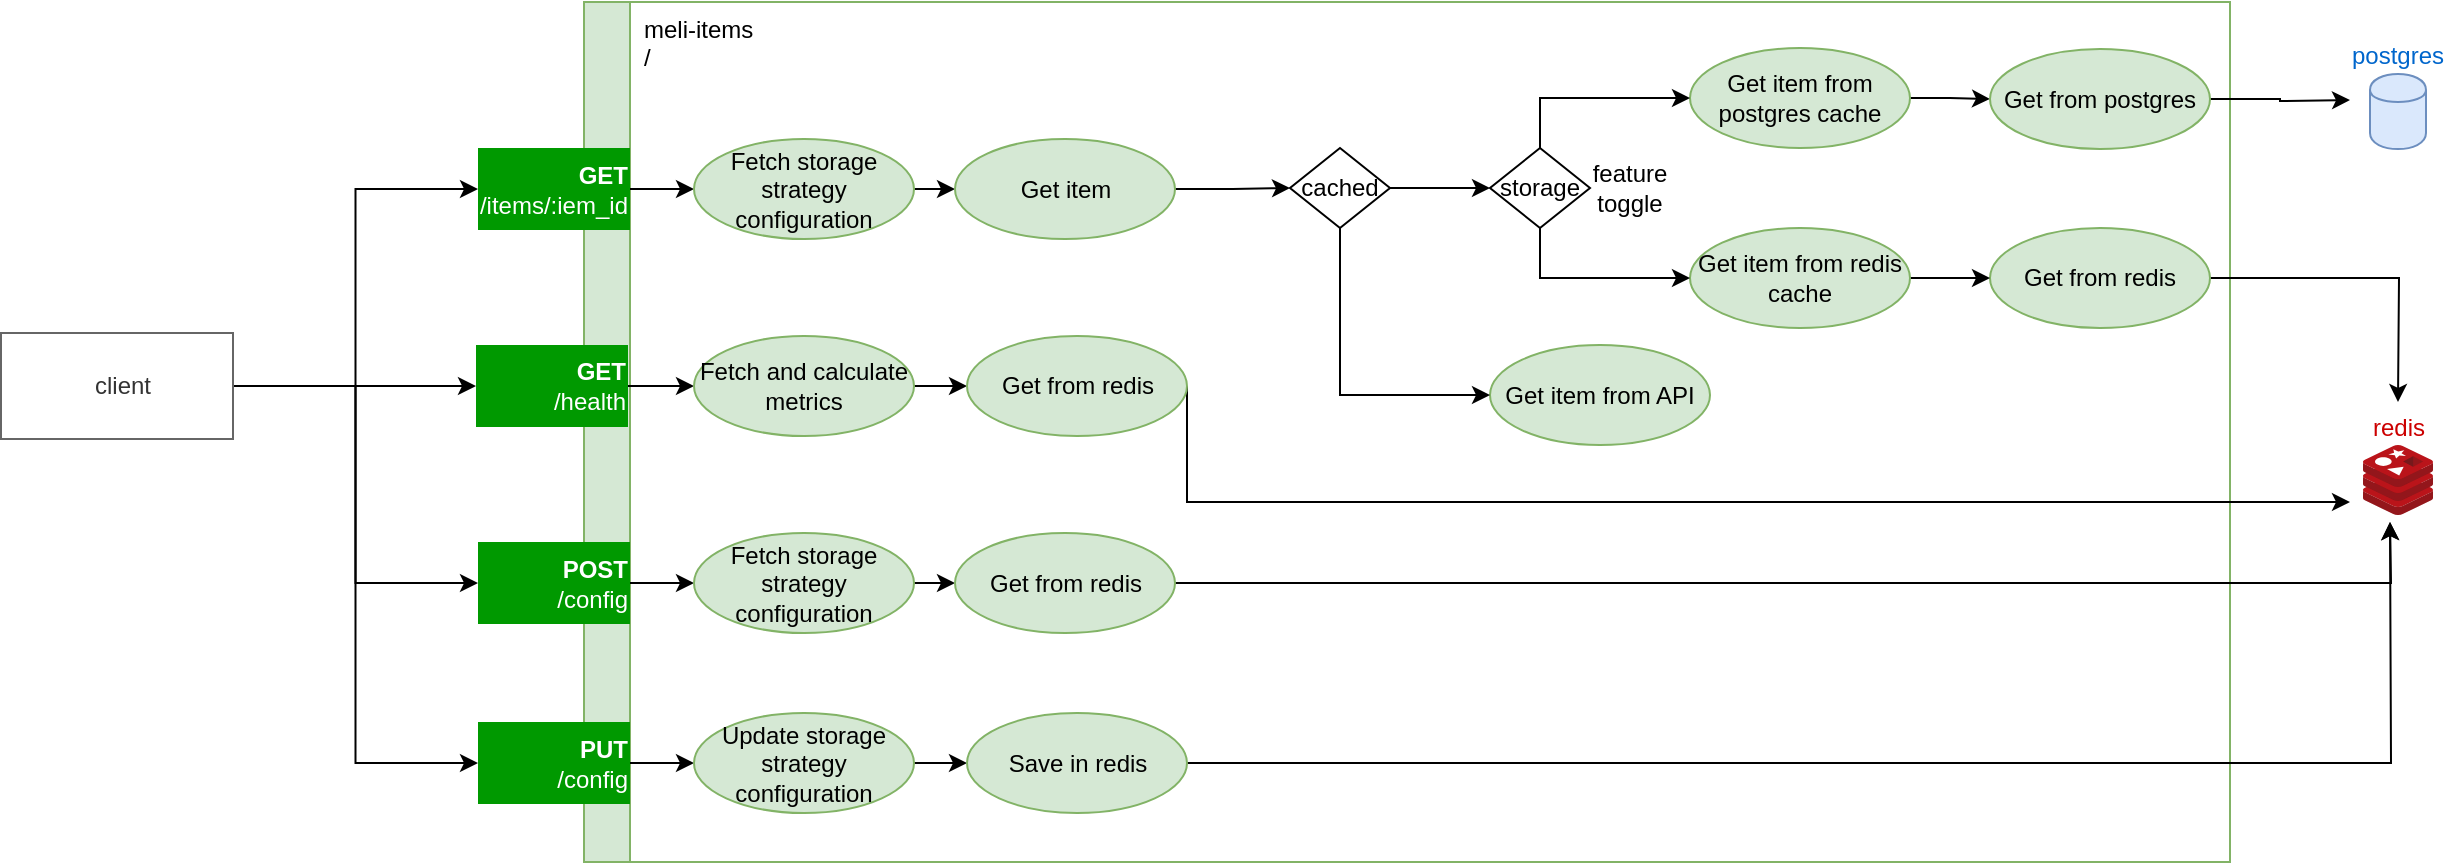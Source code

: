 <mxfile version="13.5.8" pages="5"><diagram id="menCyK2aIDxPEoN0uBXE" name="architecture"><mxGraphModel dx="3080" dy="1949" grid="1" gridSize="10" guides="1" tooltips="1" connect="1" arrows="1" fold="1" page="1" pageScale="1" pageWidth="827" pageHeight="1169" math="0" shadow="0"><root><mxCell id="LuPhr2oMS36Bf7UQLtTi-0"/><mxCell id="LuPhr2oMS36Bf7UQLtTi-1" parent="LuPhr2oMS36Bf7UQLtTi-0"/><mxCell id="oFx9aDzTA9yVQzULHExw-0" value="redis" style="aspect=fixed;html=1;perimeter=none;align=center;shadow=0;dashed=0;image;fontSize=12;image=img/lib/mscae/Cache_Redis_Product.svg;fontColor=#CC0000;labelBackgroundColor=none;labelPosition=center;verticalLabelPosition=top;verticalAlign=bottom;" parent="LuPhr2oMS36Bf7UQLtTi-1" vertex="1"><mxGeometry x="156.5" y="-398.5" width="35" height="35" as="geometry"/></mxCell><mxCell id="RP6HELjegK8Ulq_eV5a9-0" value="postgres" style="shape=cylinder;whiteSpace=wrap;html=1;boundedLbl=1;strokeColor=#6c8ebf;fillColor=#dae8fc;fontSize=12;fontColor=#0066CC;align=center;verticalAlign=bottom;labelPosition=center;verticalLabelPosition=top;" parent="LuPhr2oMS36Bf7UQLtTi-1" vertex="1"><mxGeometry x="160" y="-584" width="28" height="37.535" as="geometry"/></mxCell><mxCell id="5m0nBZsvWvxv9JM1UtYf-1" style="edgeStyle=orthogonalEdgeStyle;rounded=0;orthogonalLoop=1;jettySize=auto;html=1;exitX=1;exitY=0.5;exitDx=0;exitDy=0;entryX=0;entryY=0.5;entryDx=0;entryDy=0;" parent="LuPhr2oMS36Bf7UQLtTi-1" source="d3hFpBlRGuwIPKVuztEs-3" target="d3hFpBlRGuwIPKVuztEs-9" edge="1"><mxGeometry relative="1" as="geometry"/></mxCell><mxCell id="5m0nBZsvWvxv9JM1UtYf-2" style="edgeStyle=orthogonalEdgeStyle;rounded=0;orthogonalLoop=1;jettySize=auto;html=1;exitX=1;exitY=0.5;exitDx=0;exitDy=0;entryX=0;entryY=0.5;entryDx=0;entryDy=0;" parent="LuPhr2oMS36Bf7UQLtTi-1" source="d3hFpBlRGuwIPKVuztEs-3" target="d3hFpBlRGuwIPKVuztEs-11" edge="1"><mxGeometry relative="1" as="geometry"/></mxCell><mxCell id="5m0nBZsvWvxv9JM1UtYf-3" style="edgeStyle=orthogonalEdgeStyle;rounded=0;orthogonalLoop=1;jettySize=auto;html=1;exitX=1;exitY=0.5;exitDx=0;exitDy=0;entryX=0;entryY=0.5;entryDx=0;entryDy=0;" parent="LuPhr2oMS36Bf7UQLtTi-1" source="d3hFpBlRGuwIPKVuztEs-3" target="d3hFpBlRGuwIPKVuztEs-16" edge="1"><mxGeometry relative="1" as="geometry"/></mxCell><mxCell id="5m0nBZsvWvxv9JM1UtYf-4" style="edgeStyle=orthogonalEdgeStyle;rounded=0;orthogonalLoop=1;jettySize=auto;html=1;exitX=1;exitY=0.5;exitDx=0;exitDy=0;entryX=0;entryY=0.5;entryDx=0;entryDy=0;" parent="LuPhr2oMS36Bf7UQLtTi-1" source="d3hFpBlRGuwIPKVuztEs-3" target="d3hFpBlRGuwIPKVuztEs-32" edge="1"><mxGeometry relative="1" as="geometry"/></mxCell><mxCell id="d3hFpBlRGuwIPKVuztEs-3" value="client" style="rounded=0;whiteSpace=wrap;html=1;fillColor=#FFFFFF;strokeColor=#666666;verticalAlign=middle;align=center;spacingLeft=5;fontColor=#333333;" parent="LuPhr2oMS36Bf7UQLtTi-1" vertex="1"><mxGeometry x="-1024.5" y="-454.5" width="116" height="53" as="geometry"/></mxCell><mxCell id="d3hFpBlRGuwIPKVuztEs-6" value="meli-items&lt;span&gt;&lt;b&gt;&lt;br&gt;&lt;/b&gt;/&lt;/span&gt;" style="rounded=0;whiteSpace=wrap;html=1;fillColor=#FFFFFF;strokeColor=#82b366;verticalAlign=top;align=left;spacingLeft=5;" parent="LuPhr2oMS36Bf7UQLtTi-1" vertex="1"><mxGeometry x="-710" y="-620" width="800" height="430" as="geometry"/></mxCell><mxCell id="d3hFpBlRGuwIPKVuztEs-7" value="" style="rounded=0;whiteSpace=wrap;html=1;strokeColor=#82b366;fillColor=#d5e8d4;align=right;" parent="LuPhr2oMS36Bf7UQLtTi-1" vertex="1"><mxGeometry x="-733" y="-620" width="23" height="430" as="geometry"/></mxCell><mxCell id="d3hFpBlRGuwIPKVuztEs-8" style="edgeStyle=orthogonalEdgeStyle;rounded=0;orthogonalLoop=1;jettySize=auto;html=1;exitX=1;exitY=0.5;exitDx=0;exitDy=0;entryX=0;entryY=0.5;entryDx=0;entryDy=0;" parent="LuPhr2oMS36Bf7UQLtTi-1" source="d3hFpBlRGuwIPKVuztEs-9" target="d3hFpBlRGuwIPKVuztEs-21" edge="1"><mxGeometry relative="1" as="geometry"/></mxCell><mxCell id="d3hFpBlRGuwIPKVuztEs-9" value="&lt;div&gt;&lt;b&gt;GET&lt;/b&gt;&lt;/div&gt;&lt;div&gt;/items/:iem_id&lt;/div&gt;" style="rounded=0;html=1;labelBackgroundColor=none;strokeColor=none;fillColor=#009900;fontSize=12;fontColor=#FFFFFF;align=right;" parent="LuPhr2oMS36Bf7UQLtTi-1" vertex="1"><mxGeometry x="-786" y="-547" width="76" height="41" as="geometry"/></mxCell><mxCell id="d3hFpBlRGuwIPKVuztEs-10" style="edgeStyle=orthogonalEdgeStyle;rounded=0;orthogonalLoop=1;jettySize=auto;html=1;exitX=1;exitY=0.5;exitDx=0;exitDy=0;entryX=0;entryY=0.5;entryDx=0;entryDy=0;" parent="LuPhr2oMS36Bf7UQLtTi-1" source="d3hFpBlRGuwIPKVuztEs-11" target="d3hFpBlRGuwIPKVuztEs-13" edge="1"><mxGeometry relative="1" as="geometry"/></mxCell><mxCell id="d3hFpBlRGuwIPKVuztEs-11" value="&lt;div&gt;&lt;b&gt;GET&lt;/b&gt;&lt;/div&gt;&lt;div&gt;/health&lt;/div&gt;" style="rounded=0;html=1;labelBackgroundColor=none;strokeColor=none;fillColor=#009900;fontSize=12;fontColor=#FFFFFF;align=right;" parent="LuPhr2oMS36Bf7UQLtTi-1" vertex="1"><mxGeometry x="-787" y="-448.5" width="76" height="41" as="geometry"/></mxCell><mxCell id="d3hFpBlRGuwIPKVuztEs-12" style="edgeStyle=orthogonalEdgeStyle;rounded=0;orthogonalLoop=1;jettySize=auto;html=1;exitX=1;exitY=0.5;exitDx=0;exitDy=0;entryX=0;entryY=0.5;entryDx=0;entryDy=0;" parent="LuPhr2oMS36Bf7UQLtTi-1" source="d3hFpBlRGuwIPKVuztEs-13" target="d3hFpBlRGuwIPKVuztEs-14" edge="1"><mxGeometry relative="1" as="geometry"/></mxCell><mxCell id="d3hFpBlRGuwIPKVuztEs-13" value="Fetch and calculate metrics" style="ellipse;whiteSpace=wrap;html=1;fillColor=#d5e8d4;strokeColor=#82b366;" parent="LuPhr2oMS36Bf7UQLtTi-1" vertex="1"><mxGeometry x="-678" y="-453" width="110" height="50" as="geometry"/></mxCell><mxCell id="5m0nBZsvWvxv9JM1UtYf-29" style="edgeStyle=orthogonalEdgeStyle;rounded=0;orthogonalLoop=1;jettySize=auto;html=1;exitX=1;exitY=0.5;exitDx=0;exitDy=0;" parent="LuPhr2oMS36Bf7UQLtTi-1" source="d3hFpBlRGuwIPKVuztEs-14" edge="1"><mxGeometry relative="1" as="geometry"><mxPoint x="150" y="-370" as="targetPoint"/><Array as="points"><mxPoint x="-431" y="-370"/></Array></mxGeometry></mxCell><mxCell id="d3hFpBlRGuwIPKVuztEs-14" value="Get from redis" style="ellipse;whiteSpace=wrap;html=1;fillColor=#d5e8d4;strokeColor=#82b366;" parent="LuPhr2oMS36Bf7UQLtTi-1" vertex="1"><mxGeometry x="-541.5" y="-453" width="110" height="50" as="geometry"/></mxCell><mxCell id="d3hFpBlRGuwIPKVuztEs-15" style="edgeStyle=orthogonalEdgeStyle;rounded=0;orthogonalLoop=1;jettySize=auto;html=1;exitX=1;exitY=0.5;exitDx=0;exitDy=0;entryX=0;entryY=0.5;entryDx=0;entryDy=0;" parent="LuPhr2oMS36Bf7UQLtTi-1" source="d3hFpBlRGuwIPKVuztEs-16" target="d3hFpBlRGuwIPKVuztEs-18" edge="1"><mxGeometry relative="1" as="geometry"/></mxCell><mxCell id="d3hFpBlRGuwIPKVuztEs-16" value="&lt;div&gt;&lt;b&gt;POST&lt;/b&gt;&lt;/div&gt;&lt;div&gt;/config&lt;/div&gt;" style="rounded=0;html=1;labelBackgroundColor=none;strokeColor=none;fillColor=#009900;fontSize=12;fontColor=#FFFFFF;align=right;" parent="LuPhr2oMS36Bf7UQLtTi-1" vertex="1"><mxGeometry x="-786" y="-350" width="76" height="41" as="geometry"/></mxCell><mxCell id="d3hFpBlRGuwIPKVuztEs-17" style="edgeStyle=orthogonalEdgeStyle;rounded=0;orthogonalLoop=1;jettySize=auto;html=1;exitX=1;exitY=0.5;exitDx=0;exitDy=0;entryX=0;entryY=0.5;entryDx=0;entryDy=0;" parent="LuPhr2oMS36Bf7UQLtTi-1" source="d3hFpBlRGuwIPKVuztEs-18" target="d3hFpBlRGuwIPKVuztEs-19" edge="1"><mxGeometry relative="1" as="geometry"/></mxCell><mxCell id="d3hFpBlRGuwIPKVuztEs-18" value="Fetch storage strategy configuration" style="ellipse;whiteSpace=wrap;html=1;fillColor=#d5e8d4;strokeColor=#82b366;" parent="LuPhr2oMS36Bf7UQLtTi-1" vertex="1"><mxGeometry x="-678" y="-354.5" width="110" height="50" as="geometry"/></mxCell><mxCell id="5m0nBZsvWvxv9JM1UtYf-27" style="edgeStyle=orthogonalEdgeStyle;rounded=0;orthogonalLoop=1;jettySize=auto;html=1;exitX=1;exitY=0.5;exitDx=0;exitDy=0;" parent="LuPhr2oMS36Bf7UQLtTi-1" source="d3hFpBlRGuwIPKVuztEs-19" edge="1"><mxGeometry relative="1" as="geometry"><mxPoint x="170" y="-360" as="targetPoint"/></mxGeometry></mxCell><mxCell id="d3hFpBlRGuwIPKVuztEs-19" value="Get from redis" style="ellipse;whiteSpace=wrap;html=1;fillColor=#d5e8d4;strokeColor=#82b366;" parent="LuPhr2oMS36Bf7UQLtTi-1" vertex="1"><mxGeometry x="-547.5" y="-354.5" width="110" height="50" as="geometry"/></mxCell><mxCell id="d3hFpBlRGuwIPKVuztEs-20" style="edgeStyle=orthogonalEdgeStyle;rounded=0;orthogonalLoop=1;jettySize=auto;html=1;exitX=1;exitY=0.5;exitDx=0;exitDy=0;entryX=0;entryY=0.5;entryDx=0;entryDy=0;" parent="LuPhr2oMS36Bf7UQLtTi-1" source="d3hFpBlRGuwIPKVuztEs-21" target="d3hFpBlRGuwIPKVuztEs-23" edge="1"><mxGeometry relative="1" as="geometry"/></mxCell><mxCell id="d3hFpBlRGuwIPKVuztEs-21" value="Fetch storage strategy configuration" style="ellipse;whiteSpace=wrap;html=1;fillColor=#d5e8d4;strokeColor=#82b366;" parent="LuPhr2oMS36Bf7UQLtTi-1" vertex="1"><mxGeometry x="-678" y="-551.5" width="110" height="50" as="geometry"/></mxCell><mxCell id="5m0nBZsvWvxv9JM1UtYf-18" style="edgeStyle=orthogonalEdgeStyle;rounded=0;orthogonalLoop=1;jettySize=auto;html=1;exitX=1;exitY=0.5;exitDx=0;exitDy=0;entryX=0;entryY=0.5;entryDx=0;entryDy=0;" parent="LuPhr2oMS36Bf7UQLtTi-1" source="d3hFpBlRGuwIPKVuztEs-23" target="5m0nBZsvWvxv9JM1UtYf-17" edge="1"><mxGeometry relative="1" as="geometry"/></mxCell><mxCell id="d3hFpBlRGuwIPKVuztEs-23" value="Get item" style="ellipse;whiteSpace=wrap;html=1;fillColor=#d5e8d4;strokeColor=#82b366;" parent="LuPhr2oMS36Bf7UQLtTi-1" vertex="1"><mxGeometry x="-547.5" y="-551.5" width="110" height="50" as="geometry"/></mxCell><mxCell id="5m0nBZsvWvxv9JM1UtYf-25" style="edgeStyle=orthogonalEdgeStyle;rounded=0;orthogonalLoop=1;jettySize=auto;html=1;exitX=1;exitY=0.5;exitDx=0;exitDy=0;" parent="LuPhr2oMS36Bf7UQLtTi-1" source="d3hFpBlRGuwIPKVuztEs-24" edge="1"><mxGeometry relative="1" as="geometry"><mxPoint x="174" y="-420" as="targetPoint"/></mxGeometry></mxCell><mxCell id="d3hFpBlRGuwIPKVuztEs-24" value="Get from redis" style="ellipse;whiteSpace=wrap;html=1;fillColor=#d5e8d4;strokeColor=#82b366;" parent="LuPhr2oMS36Bf7UQLtTi-1" vertex="1"><mxGeometry x="-30" y="-507" width="110" height="50" as="geometry"/></mxCell><mxCell id="d3hFpBlRGuwIPKVuztEs-30" style="edgeStyle=orthogonalEdgeStyle;rounded=0;orthogonalLoop=1;jettySize=auto;html=1;exitX=1;exitY=0.5;exitDx=0;exitDy=0;entryX=0;entryY=0.5;entryDx=0;entryDy=0;" parent="LuPhr2oMS36Bf7UQLtTi-1" source="d3hFpBlRGuwIPKVuztEs-31" target="d3hFpBlRGuwIPKVuztEs-24" edge="1"><mxGeometry relative="1" as="geometry"/></mxCell><mxCell id="d3hFpBlRGuwIPKVuztEs-31" value="Get item from redis cache" style="ellipse;whiteSpace=wrap;html=1;fillColor=#d5e8d4;strokeColor=#82b366;" parent="LuPhr2oMS36Bf7UQLtTi-1" vertex="1"><mxGeometry x="-180" y="-507" width="110" height="50" as="geometry"/></mxCell><mxCell id="5m0nBZsvWvxv9JM1UtYf-8" style="edgeStyle=orthogonalEdgeStyle;rounded=0;orthogonalLoop=1;jettySize=auto;html=1;exitX=1;exitY=0.5;exitDx=0;exitDy=0;entryX=0;entryY=0.5;entryDx=0;entryDy=0;" parent="LuPhr2oMS36Bf7UQLtTi-1" source="d3hFpBlRGuwIPKVuztEs-32" target="5m0nBZsvWvxv9JM1UtYf-5" edge="1"><mxGeometry relative="1" as="geometry"/></mxCell><mxCell id="d3hFpBlRGuwIPKVuztEs-32" value="&lt;div&gt;&lt;b&gt;PUT&lt;/b&gt;&lt;/div&gt;&lt;div&gt;/config&lt;/div&gt;" style="rounded=0;html=1;labelBackgroundColor=none;strokeColor=none;fillColor=#009900;fontSize=12;fontColor=#FFFFFF;align=right;" parent="LuPhr2oMS36Bf7UQLtTi-1" vertex="1"><mxGeometry x="-786" y="-260" width="76" height="41" as="geometry"/></mxCell><mxCell id="5m0nBZsvWvxv9JM1UtYf-7" style="edgeStyle=orthogonalEdgeStyle;rounded=0;orthogonalLoop=1;jettySize=auto;html=1;exitX=1;exitY=0.5;exitDx=0;exitDy=0;entryX=0;entryY=0.5;entryDx=0;entryDy=0;" parent="LuPhr2oMS36Bf7UQLtTi-1" source="5m0nBZsvWvxv9JM1UtYf-5" target="5m0nBZsvWvxv9JM1UtYf-6" edge="1"><mxGeometry relative="1" as="geometry"/></mxCell><mxCell id="5m0nBZsvWvxv9JM1UtYf-5" value="Update storage strategy configuration" style="ellipse;whiteSpace=wrap;html=1;fillColor=#d5e8d4;strokeColor=#82b366;" parent="LuPhr2oMS36Bf7UQLtTi-1" vertex="1"><mxGeometry x="-678" y="-264.5" width="110" height="50" as="geometry"/></mxCell><mxCell id="5m0nBZsvWvxv9JM1UtYf-28" style="edgeStyle=orthogonalEdgeStyle;rounded=0;orthogonalLoop=1;jettySize=auto;html=1;exitX=1;exitY=0.5;exitDx=0;exitDy=0;" parent="LuPhr2oMS36Bf7UQLtTi-1" source="5m0nBZsvWvxv9JM1UtYf-6" edge="1"><mxGeometry relative="1" as="geometry"><mxPoint x="170" y="-360" as="targetPoint"/></mxGeometry></mxCell><mxCell id="5m0nBZsvWvxv9JM1UtYf-6" value="Save in redis" style="ellipse;whiteSpace=wrap;html=1;fillColor=#d5e8d4;strokeColor=#82b366;" parent="LuPhr2oMS36Bf7UQLtTi-1" vertex="1"><mxGeometry x="-541.5" y="-264.5" width="110" height="50" as="geometry"/></mxCell><mxCell id="5m0nBZsvWvxv9JM1UtYf-11" style="edgeStyle=orthogonalEdgeStyle;rounded=0;orthogonalLoop=1;jettySize=auto;html=1;exitX=1;exitY=0.5;exitDx=0;exitDy=0;" parent="LuPhr2oMS36Bf7UQLtTi-1" source="5m0nBZsvWvxv9JM1UtYf-9" target="5m0nBZsvWvxv9JM1UtYf-10" edge="1"><mxGeometry relative="1" as="geometry"/></mxCell><mxCell id="5m0nBZsvWvxv9JM1UtYf-9" value="Get item from postgres cache" style="ellipse;whiteSpace=wrap;html=1;fillColor=#d5e8d4;strokeColor=#82b366;" parent="LuPhr2oMS36Bf7UQLtTi-1" vertex="1"><mxGeometry x="-180" y="-597" width="110" height="50" as="geometry"/></mxCell><mxCell id="5m0nBZsvWvxv9JM1UtYf-26" style="edgeStyle=orthogonalEdgeStyle;rounded=0;orthogonalLoop=1;jettySize=auto;html=1;exitX=1;exitY=0.5;exitDx=0;exitDy=0;" parent="LuPhr2oMS36Bf7UQLtTi-1" source="5m0nBZsvWvxv9JM1UtYf-10" edge="1"><mxGeometry relative="1" as="geometry"><mxPoint x="150" y="-571" as="targetPoint"/></mxGeometry></mxCell><mxCell id="5m0nBZsvWvxv9JM1UtYf-10" value="Get from postgres" style="ellipse;whiteSpace=wrap;html=1;fillColor=#d5e8d4;strokeColor=#82b366;" parent="LuPhr2oMS36Bf7UQLtTi-1" vertex="1"><mxGeometry x="-30" y="-596.46" width="110" height="50" as="geometry"/></mxCell><mxCell id="5m0nBZsvWvxv9JM1UtYf-23" style="edgeStyle=orthogonalEdgeStyle;rounded=0;orthogonalLoop=1;jettySize=auto;html=1;exitX=0.5;exitY=0;exitDx=0;exitDy=0;entryX=0;entryY=0.5;entryDx=0;entryDy=0;" parent="LuPhr2oMS36Bf7UQLtTi-1" source="5m0nBZsvWvxv9JM1UtYf-12" target="5m0nBZsvWvxv9JM1UtYf-9" edge="1"><mxGeometry relative="1" as="geometry"/></mxCell><mxCell id="5m0nBZsvWvxv9JM1UtYf-24" style="edgeStyle=orthogonalEdgeStyle;rounded=0;orthogonalLoop=1;jettySize=auto;html=1;exitX=0.5;exitY=1;exitDx=0;exitDy=0;entryX=0;entryY=0.5;entryDx=0;entryDy=0;" parent="LuPhr2oMS36Bf7UQLtTi-1" source="5m0nBZsvWvxv9JM1UtYf-12" target="d3hFpBlRGuwIPKVuztEs-31" edge="1"><mxGeometry relative="1" as="geometry"/></mxCell><mxCell id="5m0nBZsvWvxv9JM1UtYf-12" value="storage" style="rhombus;whiteSpace=wrap;html=1;align=center;" parent="LuPhr2oMS36Bf7UQLtTi-1" vertex="1"><mxGeometry x="-280" y="-547" width="50" height="40" as="geometry"/></mxCell><mxCell id="5m0nBZsvWvxv9JM1UtYf-16" value="Get item from API" style="ellipse;whiteSpace=wrap;html=1;fillColor=#d5e8d4;strokeColor=#82b366;" parent="LuPhr2oMS36Bf7UQLtTi-1" vertex="1"><mxGeometry x="-280" y="-448.5" width="110" height="50" as="geometry"/></mxCell><mxCell id="5m0nBZsvWvxv9JM1UtYf-19" style="edgeStyle=orthogonalEdgeStyle;rounded=0;orthogonalLoop=1;jettySize=auto;html=1;exitX=1;exitY=0.5;exitDx=0;exitDy=0;entryX=0;entryY=0.5;entryDx=0;entryDy=0;" parent="LuPhr2oMS36Bf7UQLtTi-1" source="5m0nBZsvWvxv9JM1UtYf-17" target="5m0nBZsvWvxv9JM1UtYf-12" edge="1"><mxGeometry relative="1" as="geometry"/></mxCell><mxCell id="5m0nBZsvWvxv9JM1UtYf-20" style="edgeStyle=orthogonalEdgeStyle;rounded=0;orthogonalLoop=1;jettySize=auto;html=1;exitX=0.5;exitY=1;exitDx=0;exitDy=0;entryX=0;entryY=0.5;entryDx=0;entryDy=0;" parent="LuPhr2oMS36Bf7UQLtTi-1" source="5m0nBZsvWvxv9JM1UtYf-17" target="5m0nBZsvWvxv9JM1UtYf-16" edge="1"><mxGeometry relative="1" as="geometry"/></mxCell><mxCell id="5m0nBZsvWvxv9JM1UtYf-17" value="cached" style="rhombus;whiteSpace=wrap;html=1;align=center;" parent="LuPhr2oMS36Bf7UQLtTi-1" vertex="1"><mxGeometry x="-380" y="-547" width="50" height="40" as="geometry"/></mxCell><mxCell id="5m0nBZsvWvxv9JM1UtYf-30" value="feature toggle" style="text;html=1;strokeColor=none;fillColor=none;align=center;verticalAlign=middle;whiteSpace=wrap;rounded=0;" parent="LuPhr2oMS36Bf7UQLtTi-1" vertex="1"><mxGeometry x="-230" y="-537" width="40" height="20" as="geometry"/></mxCell></root></mxGraphModel></diagram><diagram id="Z4v6mMQzS4FtSjdjgXgh" name="sequence get item"><mxGraphModel dx="1426" dy="780" grid="1" gridSize="10" guides="1" tooltips="1" connect="1" arrows="1" fold="1" page="1" pageScale="1" pageWidth="827" pageHeight="1169" math="0" shadow="0"><root><mxCell id="eOUSrrQiPqq0hYsJRIIw-0"/><mxCell id="eOUSrrQiPqq0hYsJRIIw-1" parent="eOUSrrQiPqq0hYsJRIIw-0"/><mxCell id="eOUSrrQiPqq0hYsJRIIw-2" value="/items/:item_id&lt;br&gt;endpoint&lt;br&gt;GET" style="shape=umlLifeline;perimeter=lifelinePerimeter;whiteSpace=wrap;html=1;container=1;collapsible=0;recursiveResize=0;outlineConnect=0;" vertex="1" parent="eOUSrrQiPqq0hYsJRIIw-1"><mxGeometry x="120" y="90" width="100" height="610" as="geometry"/></mxCell><mxCell id="eOUSrrQiPqq0hYsJRIIw-3" value="item handle" style="shape=umlLifeline;perimeter=lifelinePerimeter;whiteSpace=wrap;html=1;container=1;collapsible=0;recursiveResize=0;outlineConnect=0;" vertex="1" parent="eOUSrrQiPqq0hYsJRIIw-1"><mxGeometry x="300" y="90" width="100" height="620" as="geometry"/></mxCell><mxCell id="eOUSrrQiPqq0hYsJRIIw-13" value="" style="html=1;points=[];perimeter=orthogonalPerimeter;" vertex="1" parent="eOUSrrQiPqq0hYsJRIIw-3"><mxGeometry x="50" y="90" width="10" height="530" as="geometry"/></mxCell><mxCell id="eOUSrrQiPqq0hYsJRIIw-6" value="item service" style="shape=umlLifeline;perimeter=lifelinePerimeter;whiteSpace=wrap;html=1;container=1;collapsible=0;recursiveResize=0;outlineConnect=0;" vertex="1" parent="eOUSrrQiPqq0hYsJRIIw-1"><mxGeometry x="480" y="90" width="100" height="620" as="geometry"/></mxCell><mxCell id="eOUSrrQiPqq0hYsJRIIw-17" value="" style="html=1;points=[];perimeter=orthogonalPerimeter;" vertex="1" parent="eOUSrrQiPqq0hYsJRIIw-6"><mxGeometry x="50" y="110" width="10" height="510" as="geometry"/></mxCell><mxCell id="eOUSrrQiPqq0hYsJRIIw-7" value="item cache" style="shape=umlLifeline;perimeter=lifelinePerimeter;whiteSpace=wrap;html=1;container=1;collapsible=0;recursiveResize=0;outlineConnect=0;" vertex="1" parent="eOUSrrQiPqq0hYsJRIIw-1"><mxGeometry x="840" y="90" width="100" height="610" as="geometry"/></mxCell><mxCell id="eOUSrrQiPqq0hYsJRIIw-29" value="" style="html=1;points=[];perimeter=orthogonalPerimeter;" vertex="1" parent="eOUSrrQiPqq0hYsJRIIw-7"><mxGeometry x="50" y="170" width="10" height="80" as="geometry"/></mxCell><mxCell id="eOUSrrQiPqq0hYsJRIIw-8" value="redis cache" style="shape=umlLifeline;perimeter=lifelinePerimeter;whiteSpace=wrap;html=1;container=1;collapsible=0;recursiveResize=0;outlineConnect=0;" vertex="1" parent="eOUSrrQiPqq0hYsJRIIw-1"><mxGeometry x="1000" y="90" width="100" height="610" as="geometry"/></mxCell><mxCell id="eOUSrrQiPqq0hYsJRIIw-33" value="" style="html=1;points=[];perimeter=orthogonalPerimeter;" vertex="1" parent="eOUSrrQiPqq0hYsJRIIw-8"><mxGeometry x="50" y="280" width="10" height="80" as="geometry"/></mxCell><mxCell id="eOUSrrQiPqq0hYsJRIIw-9" value="postgres cache" style="shape=umlLifeline;perimeter=lifelinePerimeter;whiteSpace=wrap;html=1;container=1;collapsible=0;recursiveResize=0;outlineConnect=0;" vertex="1" parent="eOUSrrQiPqq0hYsJRIIw-1"><mxGeometry x="1180" y="90" width="100" height="610" as="geometry"/></mxCell><mxCell id="eOUSrrQiPqq0hYsJRIIw-36" value="" style="html=1;points=[];perimeter=orthogonalPerimeter;" vertex="1" parent="eOUSrrQiPqq0hYsJRIIw-9"><mxGeometry x="51" y="400" width="10" height="80" as="geometry"/></mxCell><mxCell id="eOUSrrQiPqq0hYsJRIIw-10" value="API" style="shape=umlLifeline;perimeter=lifelinePerimeter;whiteSpace=wrap;html=1;container=1;collapsible=0;recursiveResize=0;outlineConnect=0;" vertex="1" parent="eOUSrrQiPqq0hYsJRIIw-1"><mxGeometry x="1360" y="90" width="100" height="610" as="geometry"/></mxCell><mxCell id="eOUSrrQiPqq0hYsJRIIw-14" value="ItemHandler.GET" style="html=1;verticalAlign=bottom;startArrow=oval;endArrow=block;startSize=8;" edge="1" target="eOUSrrQiPqq0hYsJRIIw-13" parent="eOUSrrQiPqq0hYsJRIIw-1" source="eOUSrrQiPqq0hYsJRIIw-2"><mxGeometry relative="1" as="geometry"><mxPoint x="330" y="210" as="sourcePoint"/><Array as="points"><mxPoint x="330" y="180"/></Array></mxGeometry></mxCell><mxCell id="eOUSrrQiPqq0hYsJRIIw-18" value="ItemService.FetchItemByID" style="html=1;verticalAlign=bottom;endArrow=block;entryX=0;entryY=0;" edge="1" target="eOUSrrQiPqq0hYsJRIIw-17" parent="eOUSrrQiPqq0hYsJRIIw-1"><mxGeometry relative="1" as="geometry"><mxPoint x="360" y="200" as="sourcePoint"/></mxGeometry></mxCell><mxCell id="eOUSrrQiPqq0hYsJRIIw-23" value="item cache" style="shape=umlLifeline;perimeter=lifelinePerimeter;whiteSpace=wrap;html=1;container=1;collapsible=0;recursiveResize=0;outlineConnect=0;" vertex="1" parent="eOUSrrQiPqq0hYsJRIIw-1"><mxGeometry x="670" y="90" width="100" height="610" as="geometry"/></mxCell><mxCell id="eOUSrrQiPqq0hYsJRIIw-26" value="" style="html=1;points=[];perimeter=orthogonalPerimeter;" vertex="1" parent="eOUSrrQiPqq0hYsJRIIw-1"><mxGeometry x="720" y="230" width="10" height="480" as="geometry"/></mxCell><mxCell id="eOUSrrQiPqq0hYsJRIIw-27" value="ItemCache.SetStorageStrategy" style="html=1;verticalAlign=bottom;endArrow=block;entryX=0;entryY=0;" edge="1" target="eOUSrrQiPqq0hYsJRIIw-26" parent="eOUSrrQiPqq0hYsJRIIw-1"><mxGeometry relative="1" as="geometry"><mxPoint x="543" y="230" as="sourcePoint"/></mxGeometry></mxCell><mxCell id="eOUSrrQiPqq0hYsJRIIw-30" value="ItemCache.Get" style="html=1;verticalAlign=bottom;endArrow=block;entryX=0;entryY=0;" edge="1" target="eOUSrrQiPqq0hYsJRIIw-29" parent="eOUSrrQiPqq0hYsJRIIw-1" source="eOUSrrQiPqq0hYsJRIIw-23"><mxGeometry relative="1" as="geometry"><mxPoint x="800" y="260" as="sourcePoint"/></mxGeometry></mxCell><mxCell id="eOUSrrQiPqq0hYsJRIIw-31" value="entities.Item, error" style="html=1;verticalAlign=bottom;endArrow=open;dashed=1;endSize=8;exitX=0;exitY=0.95;" edge="1" source="eOUSrrQiPqq0hYsJRIIw-29" parent="eOUSrrQiPqq0hYsJRIIw-1" target="eOUSrrQiPqq0hYsJRIIw-26"><mxGeometry relative="1" as="geometry"><mxPoint x="820" y="336" as="targetPoint"/></mxGeometry></mxCell><mxCell id="eOUSrrQiPqq0hYsJRIIw-34" value="ItemRedisCache.Get" style="html=1;verticalAlign=bottom;endArrow=block;entryX=0;entryY=0;" edge="1" target="eOUSrrQiPqq0hYsJRIIw-33" parent="eOUSrrQiPqq0hYsJRIIw-1"><mxGeometry relative="1" as="geometry"><mxPoint x="730" y="370" as="sourcePoint"/></mxGeometry></mxCell><mxCell id="eOUSrrQiPqq0hYsJRIIw-35" value="entities.Item, error" style="html=1;verticalAlign=bottom;endArrow=open;dashed=1;endSize=8;exitX=0;exitY=0.95;" edge="1" source="eOUSrrQiPqq0hYsJRIIw-33" parent="eOUSrrQiPqq0hYsJRIIw-1"><mxGeometry relative="1" as="geometry"><mxPoint x="730" y="446" as="targetPoint"/></mxGeometry></mxCell><mxCell id="eOUSrrQiPqq0hYsJRIIw-37" value="ItemPostgresCache.Get" style="html=1;verticalAlign=bottom;endArrow=block;entryX=0;entryY=0;" edge="1" target="eOUSrrQiPqq0hYsJRIIw-36" parent="eOUSrrQiPqq0hYsJRIIw-1"><mxGeometry relative="1" as="geometry"><mxPoint x="735" y="490" as="sourcePoint"/></mxGeometry></mxCell><mxCell id="eOUSrrQiPqq0hYsJRIIw-38" value="entities.Item, error" style="html=1;verticalAlign=bottom;endArrow=open;dashed=1;endSize=8;exitX=0;exitY=0.95;" edge="1" source="eOUSrrQiPqq0hYsJRIIw-36" parent="eOUSrrQiPqq0hYsJRIIw-1"><mxGeometry relative="1" as="geometry"><mxPoint x="730" y="566" as="targetPoint"/></mxGeometry></mxCell><mxCell id="eOUSrrQiPqq0hYsJRIIw-40" value="" style="html=1;points=[];perimeter=orthogonalPerimeter;" vertex="1" parent="eOUSrrQiPqq0hYsJRIIw-1"><mxGeometry x="1410" y="620" width="10" height="80" as="geometry"/></mxCell><mxCell id="eOUSrrQiPqq0hYsJRIIw-41" value="ItemHtppService.Get" style="html=1;verticalAlign=bottom;endArrow=block;entryX=0;entryY=0;exitX=1.1;exitY=0.817;exitDx=0;exitDy=0;exitPerimeter=0;" edge="1" target="eOUSrrQiPqq0hYsJRIIw-40" parent="eOUSrrQiPqq0hYsJRIIw-1" source="eOUSrrQiPqq0hYsJRIIw-26"><mxGeometry relative="1" as="geometry"><mxPoint x="1340" y="620" as="sourcePoint"/></mxGeometry></mxCell><mxCell id="eOUSrrQiPqq0hYsJRIIw-42" value="entities.Item, error" style="html=1;verticalAlign=bottom;endArrow=open;dashed=1;endSize=8;exitX=0;exitY=0.95;entryX=1.2;entryY=0.975;entryDx=0;entryDy=0;entryPerimeter=0;" edge="1" source="eOUSrrQiPqq0hYsJRIIw-40" parent="eOUSrrQiPqq0hYsJRIIw-1" target="eOUSrrQiPqq0hYsJRIIw-26"><mxGeometry relative="1" as="geometry"><mxPoint x="1340" y="696" as="targetPoint"/></mxGeometry></mxCell><mxCell id="eOUSrrQiPqq0hYsJRIIw-43" value="entities.Item, error" style="endArrow=open;endSize=12;dashed=1;html=1;exitX=0;exitY=0.979;exitDx=0;exitDy=0;exitPerimeter=0;entryX=0.9;entryY=0.98;entryDx=0;entryDy=0;entryPerimeter=0;" edge="1" parent="eOUSrrQiPqq0hYsJRIIw-1" source="eOUSrrQiPqq0hYsJRIIw-26" target="eOUSrrQiPqq0hYsJRIIw-17"><mxGeometry width="160" relative="1" as="geometry"><mxPoint x="550" y="640" as="sourcePoint"/><mxPoint x="710" y="640" as="targetPoint"/></mxGeometry></mxCell><mxCell id="eOUSrrQiPqq0hYsJRIIw-44" value="entities.Item, error" style="endArrow=open;endSize=12;dashed=1;html=1;exitX=0;exitY=0.979;exitDx=0;exitDy=0;exitPerimeter=0;entryX=0.9;entryY=0.98;entryDx=0;entryDy=0;entryPerimeter=0;" edge="1" parent="eOUSrrQiPqq0hYsJRIIw-1"><mxGeometry width="160" relative="1" as="geometry"><mxPoint x="531" y="700.12" as="sourcePoint"/><mxPoint x="350" y="700" as="targetPoint"/></mxGeometry></mxCell><mxCell id="eOUSrrQiPqq0hYsJRIIw-50" value="" style="group;strokeWidth=4;perimeterSpacing=2;" vertex="1" connectable="0" parent="eOUSrrQiPqq0hYsJRIIw-1"><mxGeometry x="520" y="350" width="920" height="370" as="geometry"/></mxCell><mxCell id="eOUSrrQiPqq0hYsJRIIw-45" value="alternative" style="shape=umlFrame;whiteSpace=wrap;html=1;" vertex="1" parent="eOUSrrQiPqq0hYsJRIIw-50"><mxGeometry width="920.0" height="370.0" as="geometry"/></mxCell><mxCell id="eOUSrrQiPqq0hYsJRIIw-48" value="if item is cached" style="text;html=1;strokeColor=none;fillColor=none;align=center;verticalAlign=middle;whiteSpace=wrap;rounded=0;dashed=1;" vertex="1" parent="eOUSrrQiPqq0hYsJRIIw-50"><mxGeometry x="27.463" y="51.389" width="96.119" height="30.833" as="geometry"/></mxCell><mxCell id="eOUSrrQiPqq0hYsJRIIw-49" value="else" style="text;html=1;strokeColor=none;fillColor=none;align=center;verticalAlign=middle;whiteSpace=wrap;rounded=0;dashed=1;" vertex="1" parent="eOUSrrQiPqq0hYsJRIIw-50"><mxGeometry x="21.65" y="280.003" width="96.119" height="30.833" as="geometry"/></mxCell><mxCell id="eOUSrrQiPqq0hYsJRIIw-46" value="" style="line;strokeWidth=2;align=left;verticalAlign=middle;spacingTop=-1;spacingLeft=3;spacingRight=3;rotatable=0;labelPosition=right;points=[];portConstraint=eastwest;dashed=1;fillColor=none;perimeterSpacing=1;" vertex="1" parent="eOUSrrQiPqq0hYsJRIIw-50"><mxGeometry y="235" width="920.0" height="8" as="geometry"/></mxCell></root></mxGraphModel></diagram><diagram name="sequence get metrics" id="WgLGIwFamJAdcCf8Gic2"><mxGraphModel dx="1426" dy="780" grid="1" gridSize="10" guides="1" tooltips="1" connect="1" arrows="1" fold="1" page="1" pageScale="1" pageWidth="827" pageHeight="1169" math="0" shadow="0"><root><mxCell id="0M0QNLUEahQ_AAEozk-E-0"/><mxCell id="0M0QNLUEahQ_AAEozk-E-1" parent="0M0QNLUEahQ_AAEozk-E-0"/><mxCell id="0M0QNLUEahQ_AAEozk-E-2" value="/health&lt;br&gt;GET" style="shape=umlLifeline;perimeter=lifelinePerimeter;whiteSpace=wrap;html=1;container=1;collapsible=0;recursiveResize=0;outlineConnect=0;" vertex="1" parent="0M0QNLUEahQ_AAEozk-E-1"><mxGeometry x="120" y="90" width="100" height="610" as="geometry"/></mxCell><mxCell id="0M0QNLUEahQ_AAEozk-E-3" value="metric handle" style="shape=umlLifeline;perimeter=lifelinePerimeter;whiteSpace=wrap;html=1;container=1;collapsible=0;recursiveResize=0;outlineConnect=0;" vertex="1" parent="0M0QNLUEahQ_AAEozk-E-1"><mxGeometry x="300" y="90" width="100" height="620" as="geometry"/></mxCell><mxCell id="0M0QNLUEahQ_AAEozk-E-4" value="" style="html=1;points=[];perimeter=orthogonalPerimeter;" vertex="1" parent="0M0QNLUEahQ_AAEozk-E-3"><mxGeometry x="50" y="90" width="10" height="140" as="geometry"/></mxCell><mxCell id="0M0QNLUEahQ_AAEozk-E-5" value="metric service" style="shape=umlLifeline;perimeter=lifelinePerimeter;whiteSpace=wrap;html=1;container=1;collapsible=0;recursiveResize=0;outlineConnect=0;" vertex="1" parent="0M0QNLUEahQ_AAEozk-E-1"><mxGeometry x="480" y="90" width="100" height="620" as="geometry"/></mxCell><mxCell id="0M0QNLUEahQ_AAEozk-E-6" value="" style="html=1;points=[];perimeter=orthogonalPerimeter;" vertex="1" parent="0M0QNLUEahQ_AAEozk-E-5"><mxGeometry x="50" y="110" width="10" height="120" as="geometry"/></mxCell><mxCell id="0M0QNLUEahQ_AAEozk-E-14" value="ItemMetric.FetchMetrics" style="html=1;verticalAlign=bottom;startArrow=oval;endArrow=block;startSize=8;" edge="1" parent="0M0QNLUEahQ_AAEozk-E-1" source="0M0QNLUEahQ_AAEozk-E-2" target="0M0QNLUEahQ_AAEozk-E-4"><mxGeometry relative="1" as="geometry"><mxPoint x="330" y="210" as="sourcePoint"/><Array as="points"><mxPoint x="330" y="180"/></Array></mxGeometry></mxCell><mxCell id="0M0QNLUEahQ_AAEozk-E-15" value="ItemMetricService.FetchMetrics" style="html=1;verticalAlign=bottom;endArrow=block;entryX=0;entryY=0;" edge="1" parent="0M0QNLUEahQ_AAEozk-E-1" target="0M0QNLUEahQ_AAEozk-E-6"><mxGeometry relative="1" as="geometry"><mxPoint x="360" y="200" as="sourcePoint"/></mxGeometry></mxCell><mxCell id="0M0QNLUEahQ_AAEozk-E-18" value="Redis.Get" style="html=1;verticalAlign=bottom;endArrow=block;" edge="1" parent="0M0QNLUEahQ_AAEozk-E-1" target="QHXfhASHenXb-Knjp5gW-0"><mxGeometry relative="1" as="geometry"><mxPoint x="543" y="230" as="sourcePoint"/><mxPoint x="720" y="230.0" as="targetPoint"/></mxGeometry></mxCell><mxCell id="0M0QNLUEahQ_AAEozk-E-28" value="entities.ItemMetrics, error" style="endArrow=open;endSize=12;dashed=1;html=1;entryX=0.9;entryY=0.98;entryDx=0;entryDy=0;entryPerimeter=0;" edge="1" parent="0M0QNLUEahQ_AAEozk-E-1" source="QHXfhASHenXb-Knjp5gW-0" target="0M0QNLUEahQ_AAEozk-E-6"><mxGeometry width="160" relative="1" as="geometry"><mxPoint x="720" y="699.92" as="sourcePoint"/><mxPoint x="710" y="640" as="targetPoint"/></mxGeometry></mxCell><mxCell id="0M0QNLUEahQ_AAEozk-E-29" value="entities.ItemMetrics, error" style="endArrow=open;endSize=12;dashed=1;html=1;exitX=0;exitY=0.979;exitDx=0;exitDy=0;exitPerimeter=0;" edge="1" parent="0M0QNLUEahQ_AAEozk-E-1"><mxGeometry width="160" relative="1" as="geometry"><mxPoint x="531" y="320.12" as="sourcePoint"/><mxPoint x="360" y="320" as="targetPoint"/></mxGeometry></mxCell><mxCell id="QHXfhASHenXb-Knjp5gW-0" value="Redis" style="shape=umlLifeline;perimeter=lifelinePerimeter;whiteSpace=wrap;html=1;container=1;collapsible=0;recursiveResize=0;outlineConnect=0;" vertex="1" parent="0M0QNLUEahQ_AAEozk-E-1"><mxGeometry x="720" y="90" width="100" height="620" as="geometry"/></mxCell><mxCell id="QHXfhASHenXb-Knjp5gW-1" value="" style="html=1;points=[];perimeter=orthogonalPerimeter;" vertex="1" parent="QHXfhASHenXb-Knjp5gW-0"><mxGeometry x="50" y="110" width="10" height="130" as="geometry"/></mxCell></root></mxGraphModel></diagram><diagram name="sequence update storage config" id="OwLhzeMu-6mM4AbgJF-I"><mxGraphModel dx="1426" dy="780" grid="1" gridSize="10" guides="1" tooltips="1" connect="1" arrows="1" fold="1" page="1" pageScale="1" pageWidth="827" pageHeight="1169" math="0" shadow="0"><root><mxCell id="Rs3dL-I2dAIHmOUBcP2O-0"/><mxCell id="Rs3dL-I2dAIHmOUBcP2O-1" parent="Rs3dL-I2dAIHmOUBcP2O-0"/><mxCell id="Rs3dL-I2dAIHmOUBcP2O-2" value="/config/storage/&lt;br&gt;PUT" style="shape=umlLifeline;perimeter=lifelinePerimeter;whiteSpace=wrap;html=1;container=1;collapsible=0;recursiveResize=0;outlineConnect=0;" vertex="1" parent="Rs3dL-I2dAIHmOUBcP2O-1"><mxGeometry x="120" y="90" width="100" height="610" as="geometry"/></mxCell><mxCell id="Rs3dL-I2dAIHmOUBcP2O-3" value="config handle" style="shape=umlLifeline;perimeter=lifelinePerimeter;whiteSpace=wrap;html=1;container=1;collapsible=0;recursiveResize=0;outlineConnect=0;" vertex="1" parent="Rs3dL-I2dAIHmOUBcP2O-1"><mxGeometry x="300" y="90" width="100" height="620" as="geometry"/></mxCell><mxCell id="Rs3dL-I2dAIHmOUBcP2O-4" value="" style="html=1;points=[];perimeter=orthogonalPerimeter;" vertex="1" parent="Rs3dL-I2dAIHmOUBcP2O-3"><mxGeometry x="50" y="90" width="10" height="140" as="geometry"/></mxCell><mxCell id="Rs3dL-I2dAIHmOUBcP2O-5" value="config service" style="shape=umlLifeline;perimeter=lifelinePerimeter;whiteSpace=wrap;html=1;container=1;collapsible=0;recursiveResize=0;outlineConnect=0;" vertex="1" parent="Rs3dL-I2dAIHmOUBcP2O-1"><mxGeometry x="480" y="90" width="100" height="620" as="geometry"/></mxCell><mxCell id="Rs3dL-I2dAIHmOUBcP2O-6" value="" style="html=1;points=[];perimeter=orthogonalPerimeter;" vertex="1" parent="Rs3dL-I2dAIHmOUBcP2O-5"><mxGeometry x="50" y="110" width="10" height="120" as="geometry"/></mxCell><mxCell id="Rs3dL-I2dAIHmOUBcP2O-7" value="ConfigHandle.Update" style="html=1;verticalAlign=bottom;startArrow=oval;endArrow=block;startSize=8;" edge="1" parent="Rs3dL-I2dAIHmOUBcP2O-1" source="Rs3dL-I2dAIHmOUBcP2O-2" target="Rs3dL-I2dAIHmOUBcP2O-4"><mxGeometry relative="1" as="geometry"><mxPoint x="330" y="210" as="sourcePoint"/><Array as="points"><mxPoint x="330" y="180"/></Array></mxGeometry></mxCell><mxCell id="Rs3dL-I2dAIHmOUBcP2O-8" value="ConfigService.Update" style="html=1;verticalAlign=bottom;endArrow=block;entryX=0;entryY=0;" edge="1" parent="Rs3dL-I2dAIHmOUBcP2O-1" target="Rs3dL-I2dAIHmOUBcP2O-6"><mxGeometry relative="1" as="geometry"><mxPoint x="360" y="200" as="sourcePoint"/></mxGeometry></mxCell><mxCell id="Rs3dL-I2dAIHmOUBcP2O-9" value="Redis.Set" style="html=1;verticalAlign=bottom;endArrow=block;" edge="1" parent="Rs3dL-I2dAIHmOUBcP2O-1" target="Rs3dL-I2dAIHmOUBcP2O-12"><mxGeometry relative="1" as="geometry"><mxPoint x="543" y="230" as="sourcePoint"/><mxPoint x="720" y="230.0" as="targetPoint"/></mxGeometry></mxCell><mxCell id="Rs3dL-I2dAIHmOUBcP2O-10" value="error" style="endArrow=open;endSize=12;dashed=1;html=1;entryX=0.9;entryY=0.98;entryDx=0;entryDy=0;entryPerimeter=0;" edge="1" parent="Rs3dL-I2dAIHmOUBcP2O-1" source="Rs3dL-I2dAIHmOUBcP2O-12" target="Rs3dL-I2dAIHmOUBcP2O-6"><mxGeometry width="160" relative="1" as="geometry"><mxPoint x="720" y="699.92" as="sourcePoint"/><mxPoint x="710" y="640" as="targetPoint"/></mxGeometry></mxCell><mxCell id="Rs3dL-I2dAIHmOUBcP2O-11" value="error" style="endArrow=open;endSize=12;dashed=1;html=1;exitX=0;exitY=0.979;exitDx=0;exitDy=0;exitPerimeter=0;" edge="1" parent="Rs3dL-I2dAIHmOUBcP2O-1"><mxGeometry width="160" relative="1" as="geometry"><mxPoint x="531" y="320.12" as="sourcePoint"/><mxPoint x="360" y="320" as="targetPoint"/></mxGeometry></mxCell><mxCell id="Rs3dL-I2dAIHmOUBcP2O-12" value="Redis" style="shape=umlLifeline;perimeter=lifelinePerimeter;whiteSpace=wrap;html=1;container=1;collapsible=0;recursiveResize=0;outlineConnect=0;" vertex="1" parent="Rs3dL-I2dAIHmOUBcP2O-1"><mxGeometry x="720" y="90" width="100" height="620" as="geometry"/></mxCell><mxCell id="Rs3dL-I2dAIHmOUBcP2O-13" value="" style="html=1;points=[];perimeter=orthogonalPerimeter;" vertex="1" parent="Rs3dL-I2dAIHmOUBcP2O-12"><mxGeometry x="50" y="110" width="10" height="130" as="geometry"/></mxCell></root></mxGraphModel></diagram><diagram name="sequence get storage config" id="jDkk0aF6Nx2n4Dzu3eyc"><mxGraphModel dx="1426" dy="780" grid="1" gridSize="10" guides="1" tooltips="1" connect="1" arrows="1" fold="1" page="1" pageScale="1" pageWidth="827" pageHeight="1169" math="0" shadow="0"><root><mxCell id="1OJipFeDdKepBs2IWZWl-0"/><mxCell id="1OJipFeDdKepBs2IWZWl-1" parent="1OJipFeDdKepBs2IWZWl-0"/><mxCell id="1OJipFeDdKepBs2IWZWl-2" value="/config/storage/&lt;br&gt;PUT" style="shape=umlLifeline;perimeter=lifelinePerimeter;whiteSpace=wrap;html=1;container=1;collapsible=0;recursiveResize=0;outlineConnect=0;" vertex="1" parent="1OJipFeDdKepBs2IWZWl-1"><mxGeometry x="120" y="90" width="100" height="610" as="geometry"/></mxCell><mxCell id="1OJipFeDdKepBs2IWZWl-3" value="config handle" style="shape=umlLifeline;perimeter=lifelinePerimeter;whiteSpace=wrap;html=1;container=1;collapsible=0;recursiveResize=0;outlineConnect=0;" vertex="1" parent="1OJipFeDdKepBs2IWZWl-1"><mxGeometry x="300" y="90" width="100" height="620" as="geometry"/></mxCell><mxCell id="1OJipFeDdKepBs2IWZWl-4" value="" style="html=1;points=[];perimeter=orthogonalPerimeter;" vertex="1" parent="1OJipFeDdKepBs2IWZWl-3"><mxGeometry x="50" y="90" width="10" height="140" as="geometry"/></mxCell><mxCell id="1OJipFeDdKepBs2IWZWl-5" value="config service" style="shape=umlLifeline;perimeter=lifelinePerimeter;whiteSpace=wrap;html=1;container=1;collapsible=0;recursiveResize=0;outlineConnect=0;" vertex="1" parent="1OJipFeDdKepBs2IWZWl-1"><mxGeometry x="480" y="90" width="100" height="620" as="geometry"/></mxCell><mxCell id="1OJipFeDdKepBs2IWZWl-6" value="" style="html=1;points=[];perimeter=orthogonalPerimeter;" vertex="1" parent="1OJipFeDdKepBs2IWZWl-5"><mxGeometry x="50" y="110" width="10" height="120" as="geometry"/></mxCell><mxCell id="1OJipFeDdKepBs2IWZWl-7" value="ConfigHandle.Fetch" style="html=1;verticalAlign=bottom;startArrow=oval;endArrow=block;startSize=8;" edge="1" parent="1OJipFeDdKepBs2IWZWl-1" source="1OJipFeDdKepBs2IWZWl-2" target="1OJipFeDdKepBs2IWZWl-4"><mxGeometry relative="1" as="geometry"><mxPoint x="330" y="210" as="sourcePoint"/><Array as="points"><mxPoint x="330" y="180"/></Array></mxGeometry></mxCell><mxCell id="1OJipFeDdKepBs2IWZWl-8" value="ConfigService.Fetch" style="html=1;verticalAlign=bottom;endArrow=block;entryX=0;entryY=0;" edge="1" parent="1OJipFeDdKepBs2IWZWl-1" target="1OJipFeDdKepBs2IWZWl-6"><mxGeometry relative="1" as="geometry"><mxPoint x="360" y="200" as="sourcePoint"/></mxGeometry></mxCell><mxCell id="1OJipFeDdKepBs2IWZWl-9" value="Redis.Get" style="html=1;verticalAlign=bottom;endArrow=block;" edge="1" parent="1OJipFeDdKepBs2IWZWl-1" target="1OJipFeDdKepBs2IWZWl-12"><mxGeometry relative="1" as="geometry"><mxPoint x="543" y="230" as="sourcePoint"/><mxPoint x="720" y="230.0" as="targetPoint"/></mxGeometry></mxCell><mxCell id="1OJipFeDdKepBs2IWZWl-10" value="string, error" style="endArrow=open;endSize=12;dashed=1;html=1;entryX=0.9;entryY=0.98;entryDx=0;entryDy=0;entryPerimeter=0;" edge="1" parent="1OJipFeDdKepBs2IWZWl-1" source="1OJipFeDdKepBs2IWZWl-12" target="1OJipFeDdKepBs2IWZWl-6"><mxGeometry width="160" relative="1" as="geometry"><mxPoint x="720" y="699.92" as="sourcePoint"/><mxPoint x="710" y="640" as="targetPoint"/></mxGeometry></mxCell><mxCell id="1OJipFeDdKepBs2IWZWl-11" value="string, error" style="endArrow=open;endSize=12;dashed=1;html=1;exitX=0;exitY=0.979;exitDx=0;exitDy=0;exitPerimeter=0;" edge="1" parent="1OJipFeDdKepBs2IWZWl-1"><mxGeometry width="160" relative="1" as="geometry"><mxPoint x="531" y="320.12" as="sourcePoint"/><mxPoint x="360" y="320" as="targetPoint"/></mxGeometry></mxCell><mxCell id="1OJipFeDdKepBs2IWZWl-12" value="Redis" style="shape=umlLifeline;perimeter=lifelinePerimeter;whiteSpace=wrap;html=1;container=1;collapsible=0;recursiveResize=0;outlineConnect=0;" vertex="1" parent="1OJipFeDdKepBs2IWZWl-1"><mxGeometry x="720" y="90" width="100" height="620" as="geometry"/></mxCell><mxCell id="1OJipFeDdKepBs2IWZWl-13" value="" style="html=1;points=[];perimeter=orthogonalPerimeter;" vertex="1" parent="1OJipFeDdKepBs2IWZWl-12"><mxGeometry x="50" y="110" width="10" height="130" as="geometry"/></mxCell></root></mxGraphModel></diagram></mxfile>